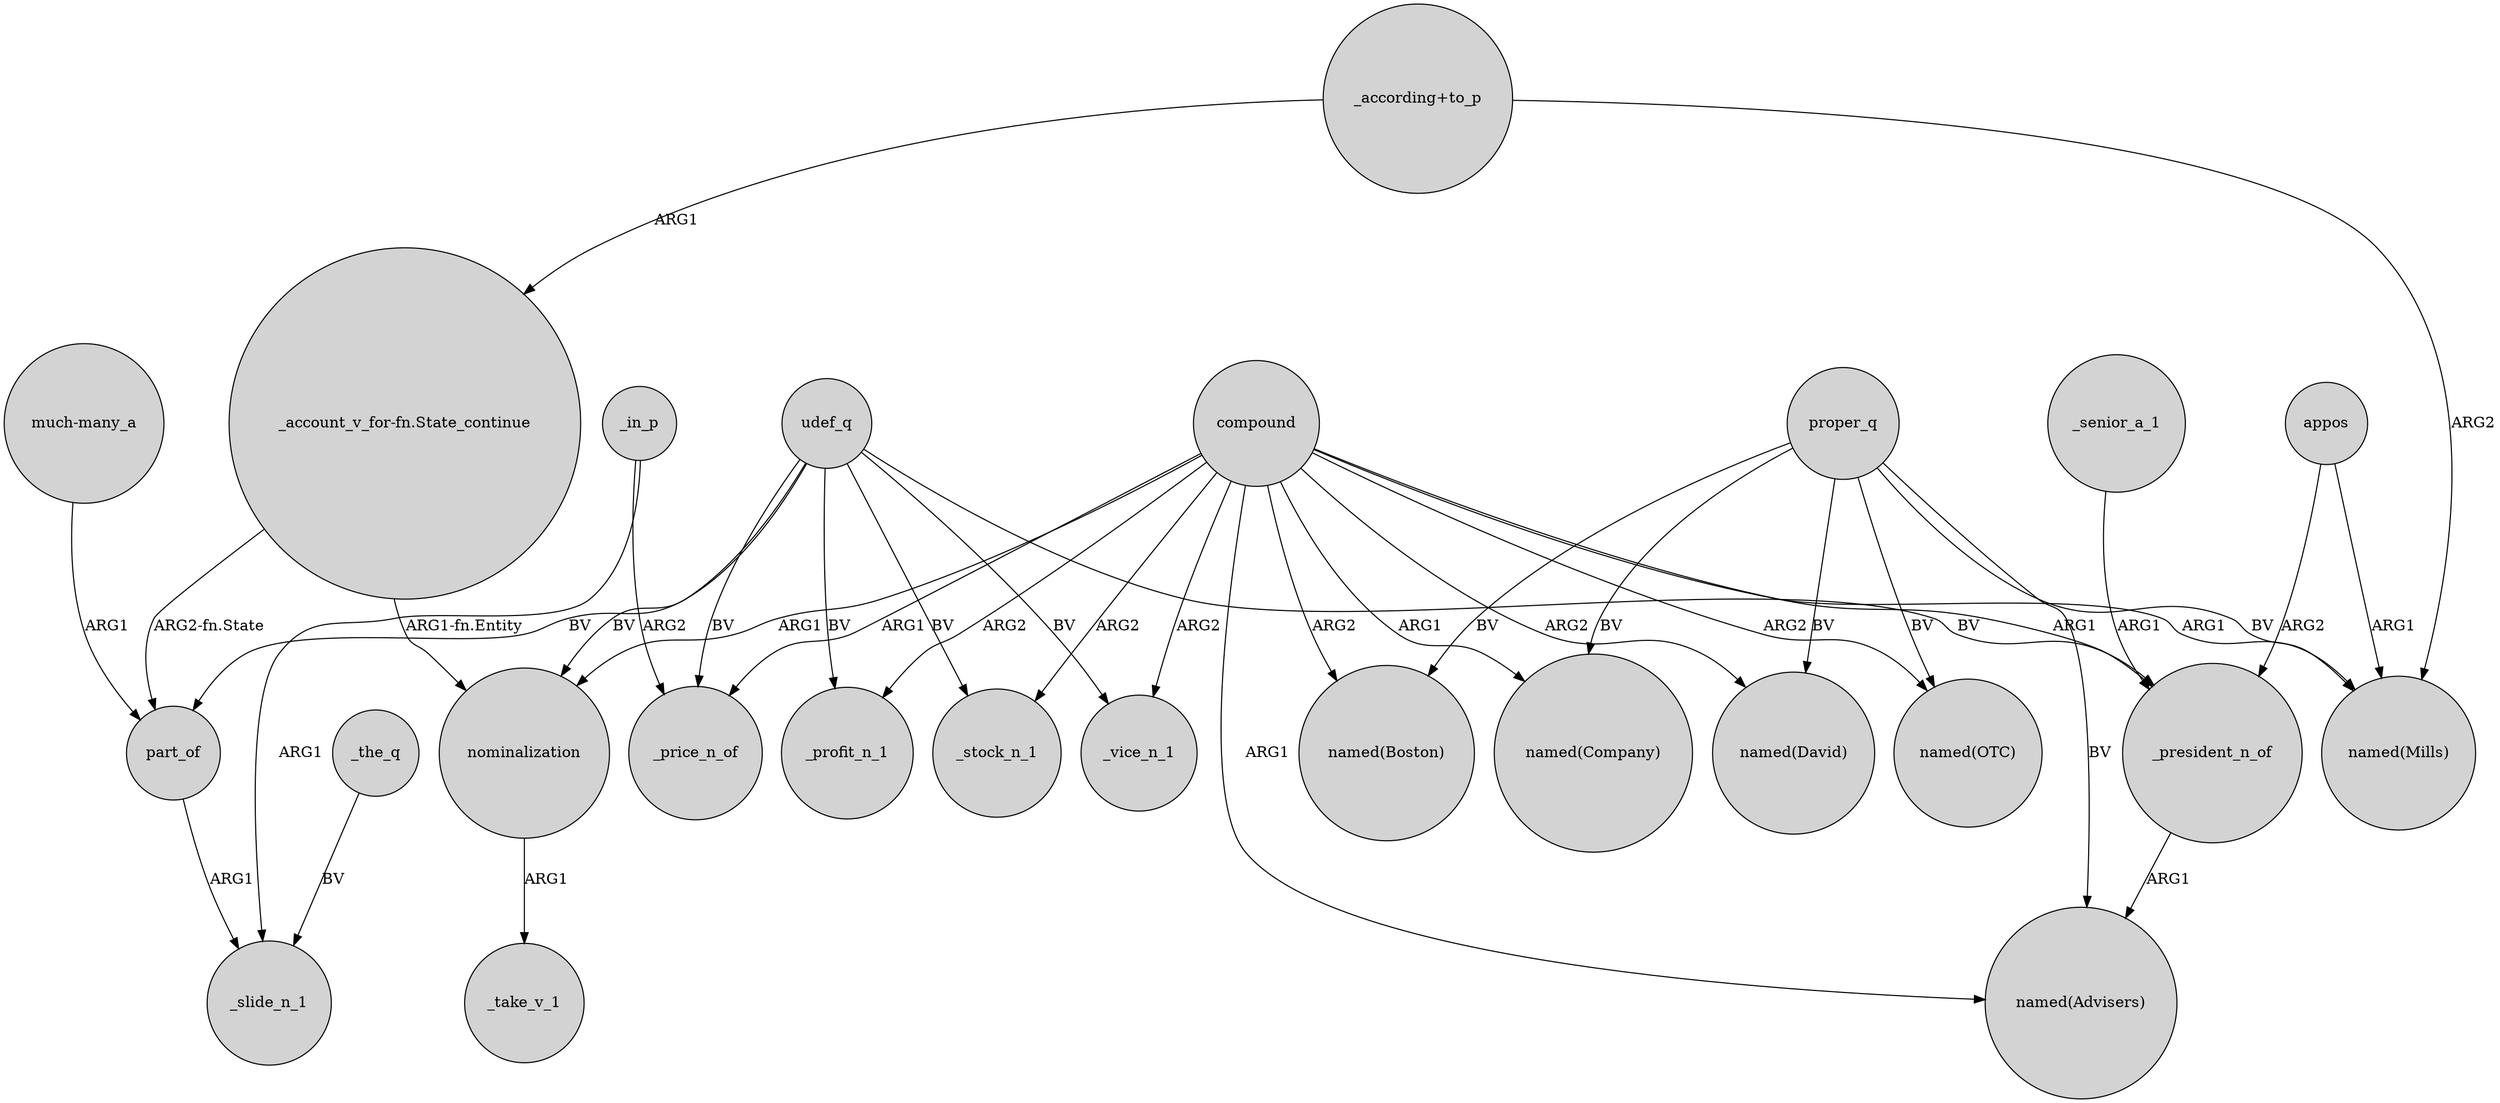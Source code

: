 digraph {
	node [shape=circle style=filled]
	"_according+to_p" -> "_account_v_for-fn.State_continue" [label=ARG1]
	proper_q -> "named(Company)" [label=BV]
	appos -> _president_n_of [label=ARG2]
	proper_q -> "named(Advisers)" [label=BV]
	udef_q -> part_of [label=BV]
	udef_q -> _price_n_of [label=BV]
	compound -> "named(Company)" [label=ARG1]
	compound -> "named(Advisers)" [label=ARG1]
	udef_q -> nominalization [label=BV]
	proper_q -> "named(Boston)" [label=BV]
	udef_q -> _profit_n_1 [label=BV]
	"_account_v_for-fn.State_continue" -> nominalization [label="ARG1-fn.Entity"]
	_in_p -> _slide_n_1 [label=ARG1]
	_president_n_of -> "named(Advisers)" [label=ARG1]
	compound -> nominalization [label=ARG1]
	udef_q -> _stock_n_1 [label=BV]
	proper_q -> "named(David)" [label=BV]
	udef_q -> _vice_n_1 [label=BV]
	proper_q -> "named(OTC)" [label=BV]
	compound -> _profit_n_1 [label=ARG2]
	"much-many_a" -> part_of [label=ARG1]
	compound -> _stock_n_1 [label=ARG2]
	_in_p -> _price_n_of [label=ARG2]
	proper_q -> "named(Mills)" [label=BV]
	"_account_v_for-fn.State_continue" -> part_of [label="ARG2-fn.State"]
	compound -> _vice_n_1 [label=ARG2]
	"_according+to_p" -> "named(Mills)" [label=ARG2]
	nominalization -> _take_v_1 [label=ARG1]
	appos -> "named(Mills)" [label=ARG1]
	compound -> "named(Mills)" [label=ARG1]
	compound -> _president_n_of [label=ARG1]
	udef_q -> _president_n_of [label=BV]
	compound -> _price_n_of [label=ARG1]
	_the_q -> _slide_n_1 [label=BV]
	part_of -> _slide_n_1 [label=ARG1]
	_senior_a_1 -> _president_n_of [label=ARG1]
	compound -> "named(OTC)" [label=ARG2]
	compound -> "named(David)" [label=ARG2]
	compound -> "named(Boston)" [label=ARG2]
}
